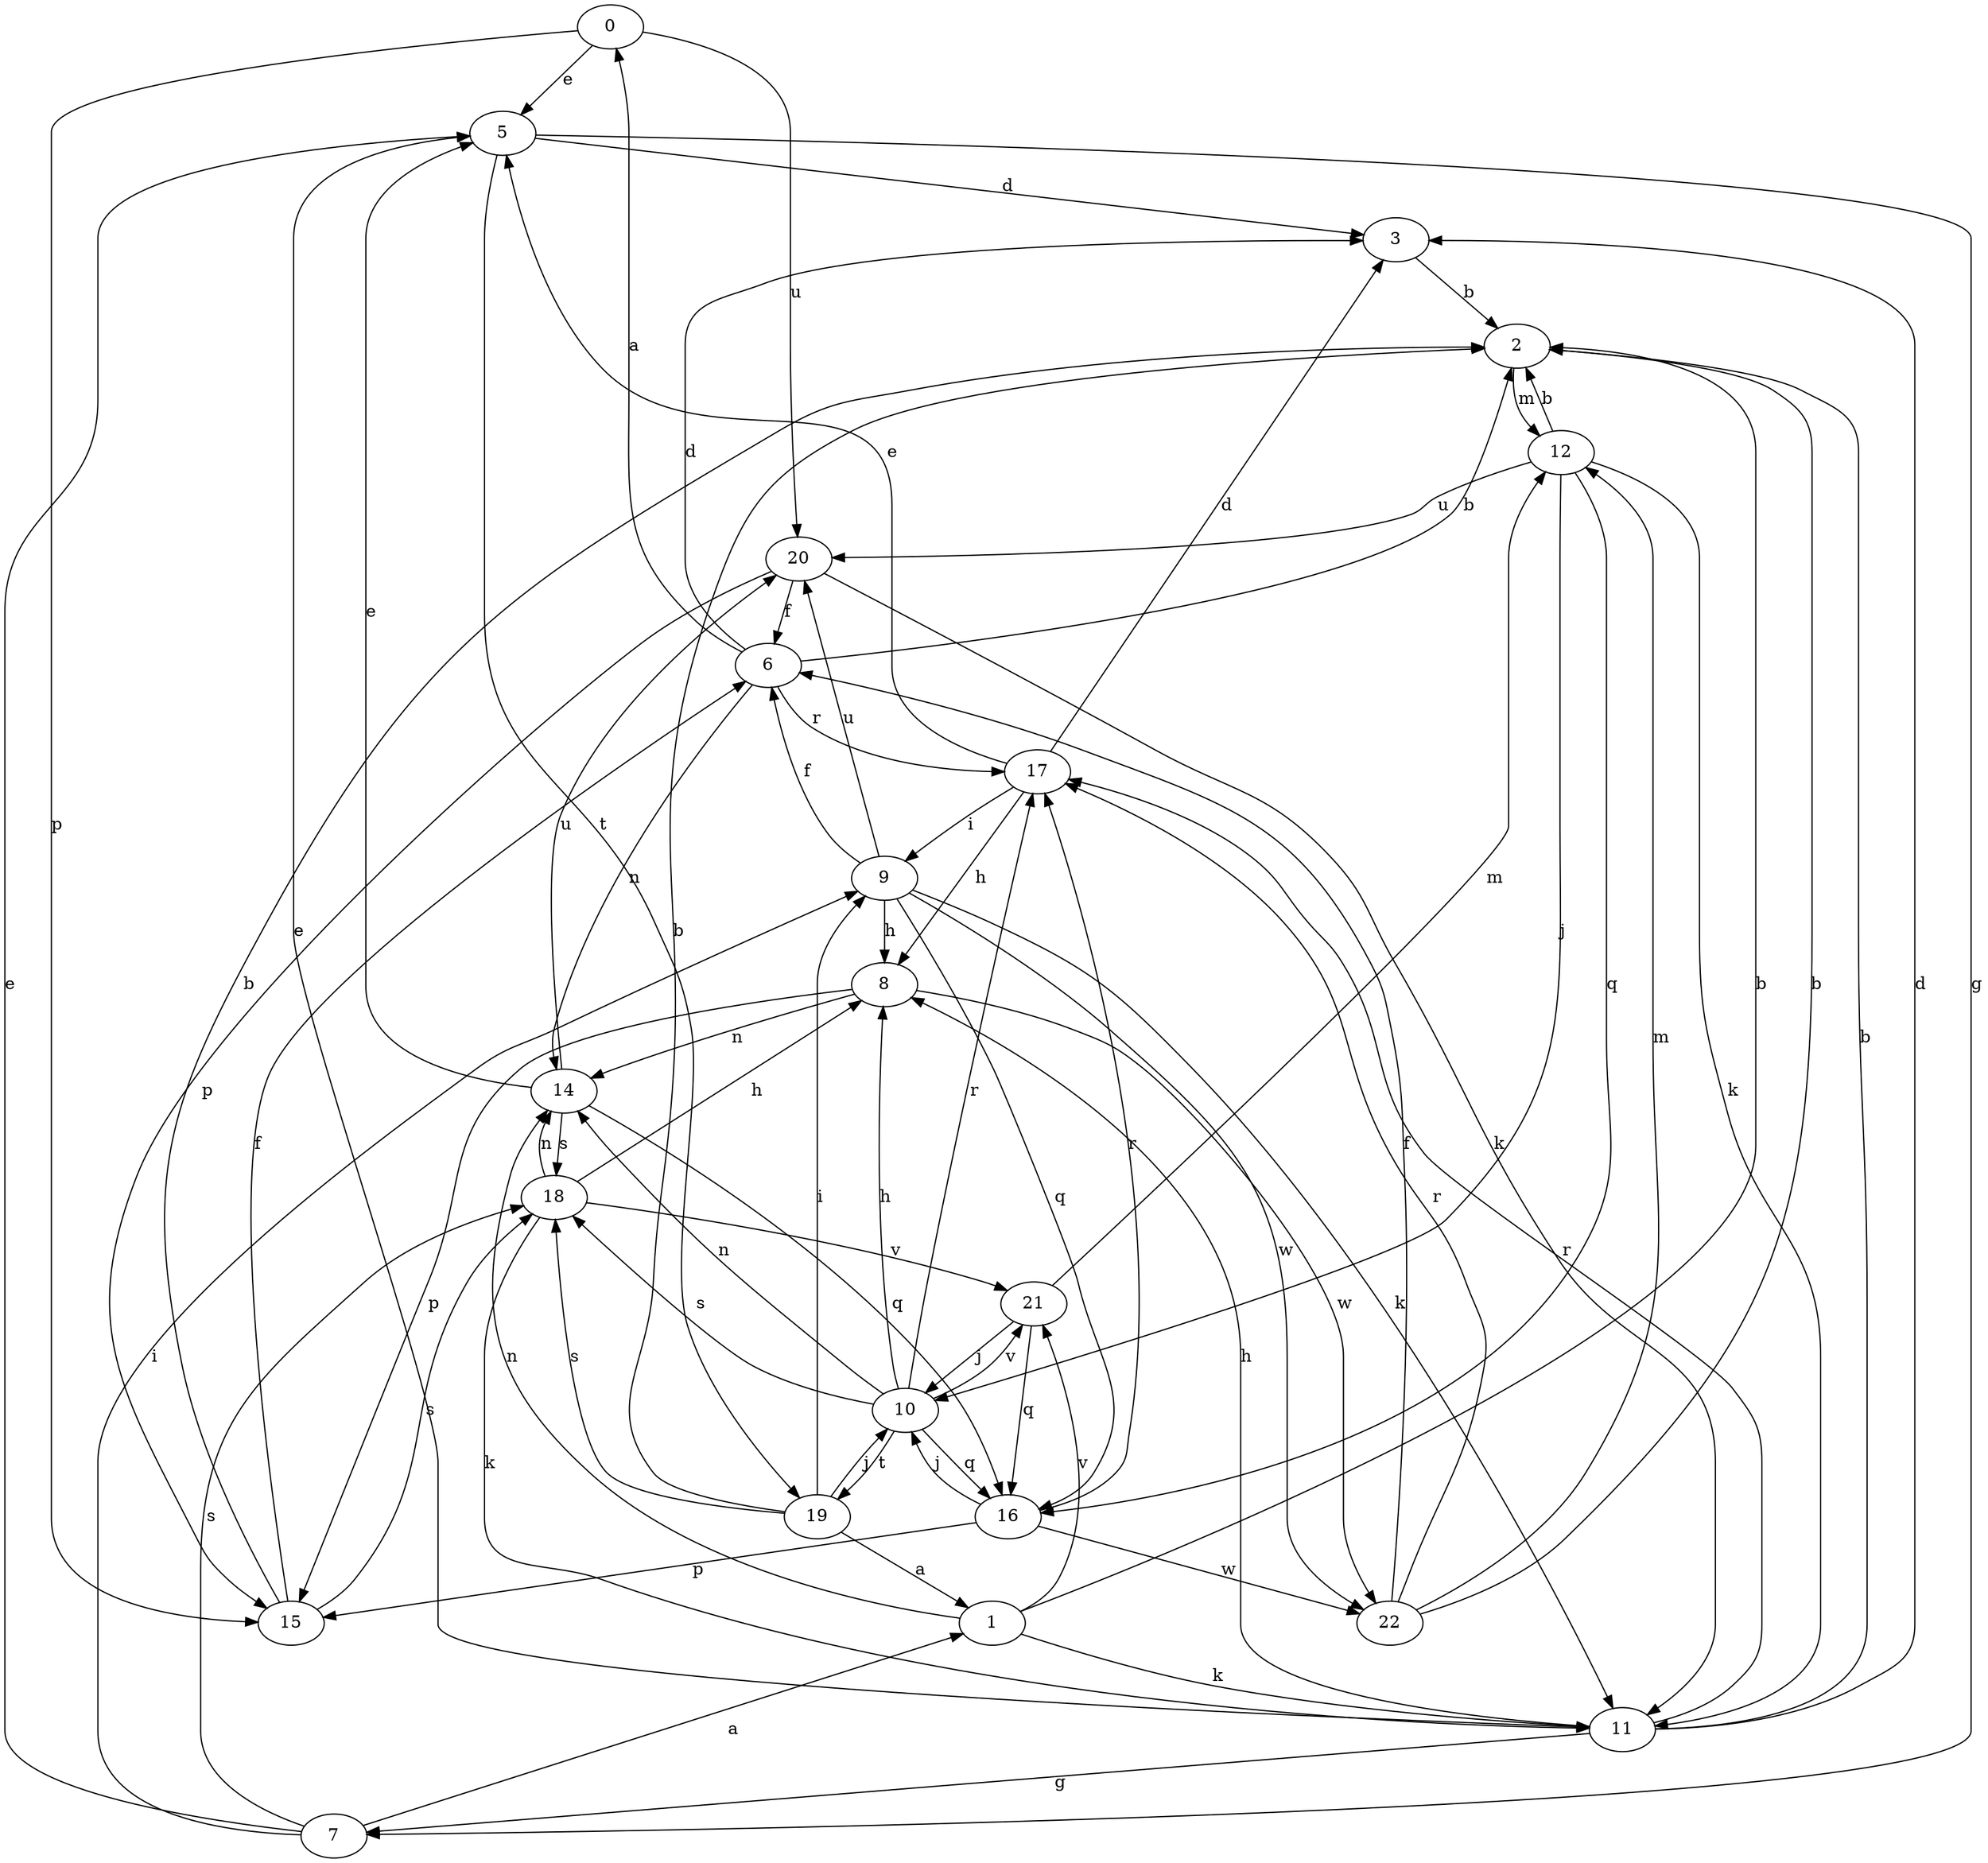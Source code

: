 strict digraph  {
0;
1;
2;
3;
5;
6;
7;
8;
9;
10;
11;
12;
14;
15;
16;
17;
18;
19;
20;
21;
22;
0 -> 5  [label=e];
0 -> 15  [label=p];
0 -> 20  [label=u];
1 -> 2  [label=b];
1 -> 11  [label=k];
1 -> 14  [label=n];
1 -> 21  [label=v];
2 -> 12  [label=m];
3 -> 2  [label=b];
5 -> 3  [label=d];
5 -> 7  [label=g];
5 -> 19  [label=t];
6 -> 0  [label=a];
6 -> 2  [label=b];
6 -> 3  [label=d];
6 -> 14  [label=n];
6 -> 17  [label=r];
7 -> 1  [label=a];
7 -> 5  [label=e];
7 -> 9  [label=i];
7 -> 18  [label=s];
8 -> 14  [label=n];
8 -> 15  [label=p];
8 -> 22  [label=w];
9 -> 6  [label=f];
9 -> 8  [label=h];
9 -> 11  [label=k];
9 -> 16  [label=q];
9 -> 20  [label=u];
9 -> 22  [label=w];
10 -> 8  [label=h];
10 -> 14  [label=n];
10 -> 16  [label=q];
10 -> 17  [label=r];
10 -> 18  [label=s];
10 -> 19  [label=t];
10 -> 21  [label=v];
11 -> 2  [label=b];
11 -> 3  [label=d];
11 -> 5  [label=e];
11 -> 7  [label=g];
11 -> 8  [label=h];
11 -> 17  [label=r];
12 -> 2  [label=b];
12 -> 10  [label=j];
12 -> 11  [label=k];
12 -> 16  [label=q];
12 -> 20  [label=u];
14 -> 5  [label=e];
14 -> 16  [label=q];
14 -> 18  [label=s];
14 -> 20  [label=u];
15 -> 2  [label=b];
15 -> 6  [label=f];
15 -> 18  [label=s];
16 -> 10  [label=j];
16 -> 15  [label=p];
16 -> 17  [label=r];
16 -> 22  [label=w];
17 -> 3  [label=d];
17 -> 5  [label=e];
17 -> 8  [label=h];
17 -> 9  [label=i];
18 -> 8  [label=h];
18 -> 11  [label=k];
18 -> 14  [label=n];
18 -> 21  [label=v];
19 -> 1  [label=a];
19 -> 2  [label=b];
19 -> 9  [label=i];
19 -> 10  [label=j];
19 -> 18  [label=s];
20 -> 6  [label=f];
20 -> 11  [label=k];
20 -> 15  [label=p];
21 -> 10  [label=j];
21 -> 12  [label=m];
21 -> 16  [label=q];
22 -> 2  [label=b];
22 -> 6  [label=f];
22 -> 12  [label=m];
22 -> 17  [label=r];
}
